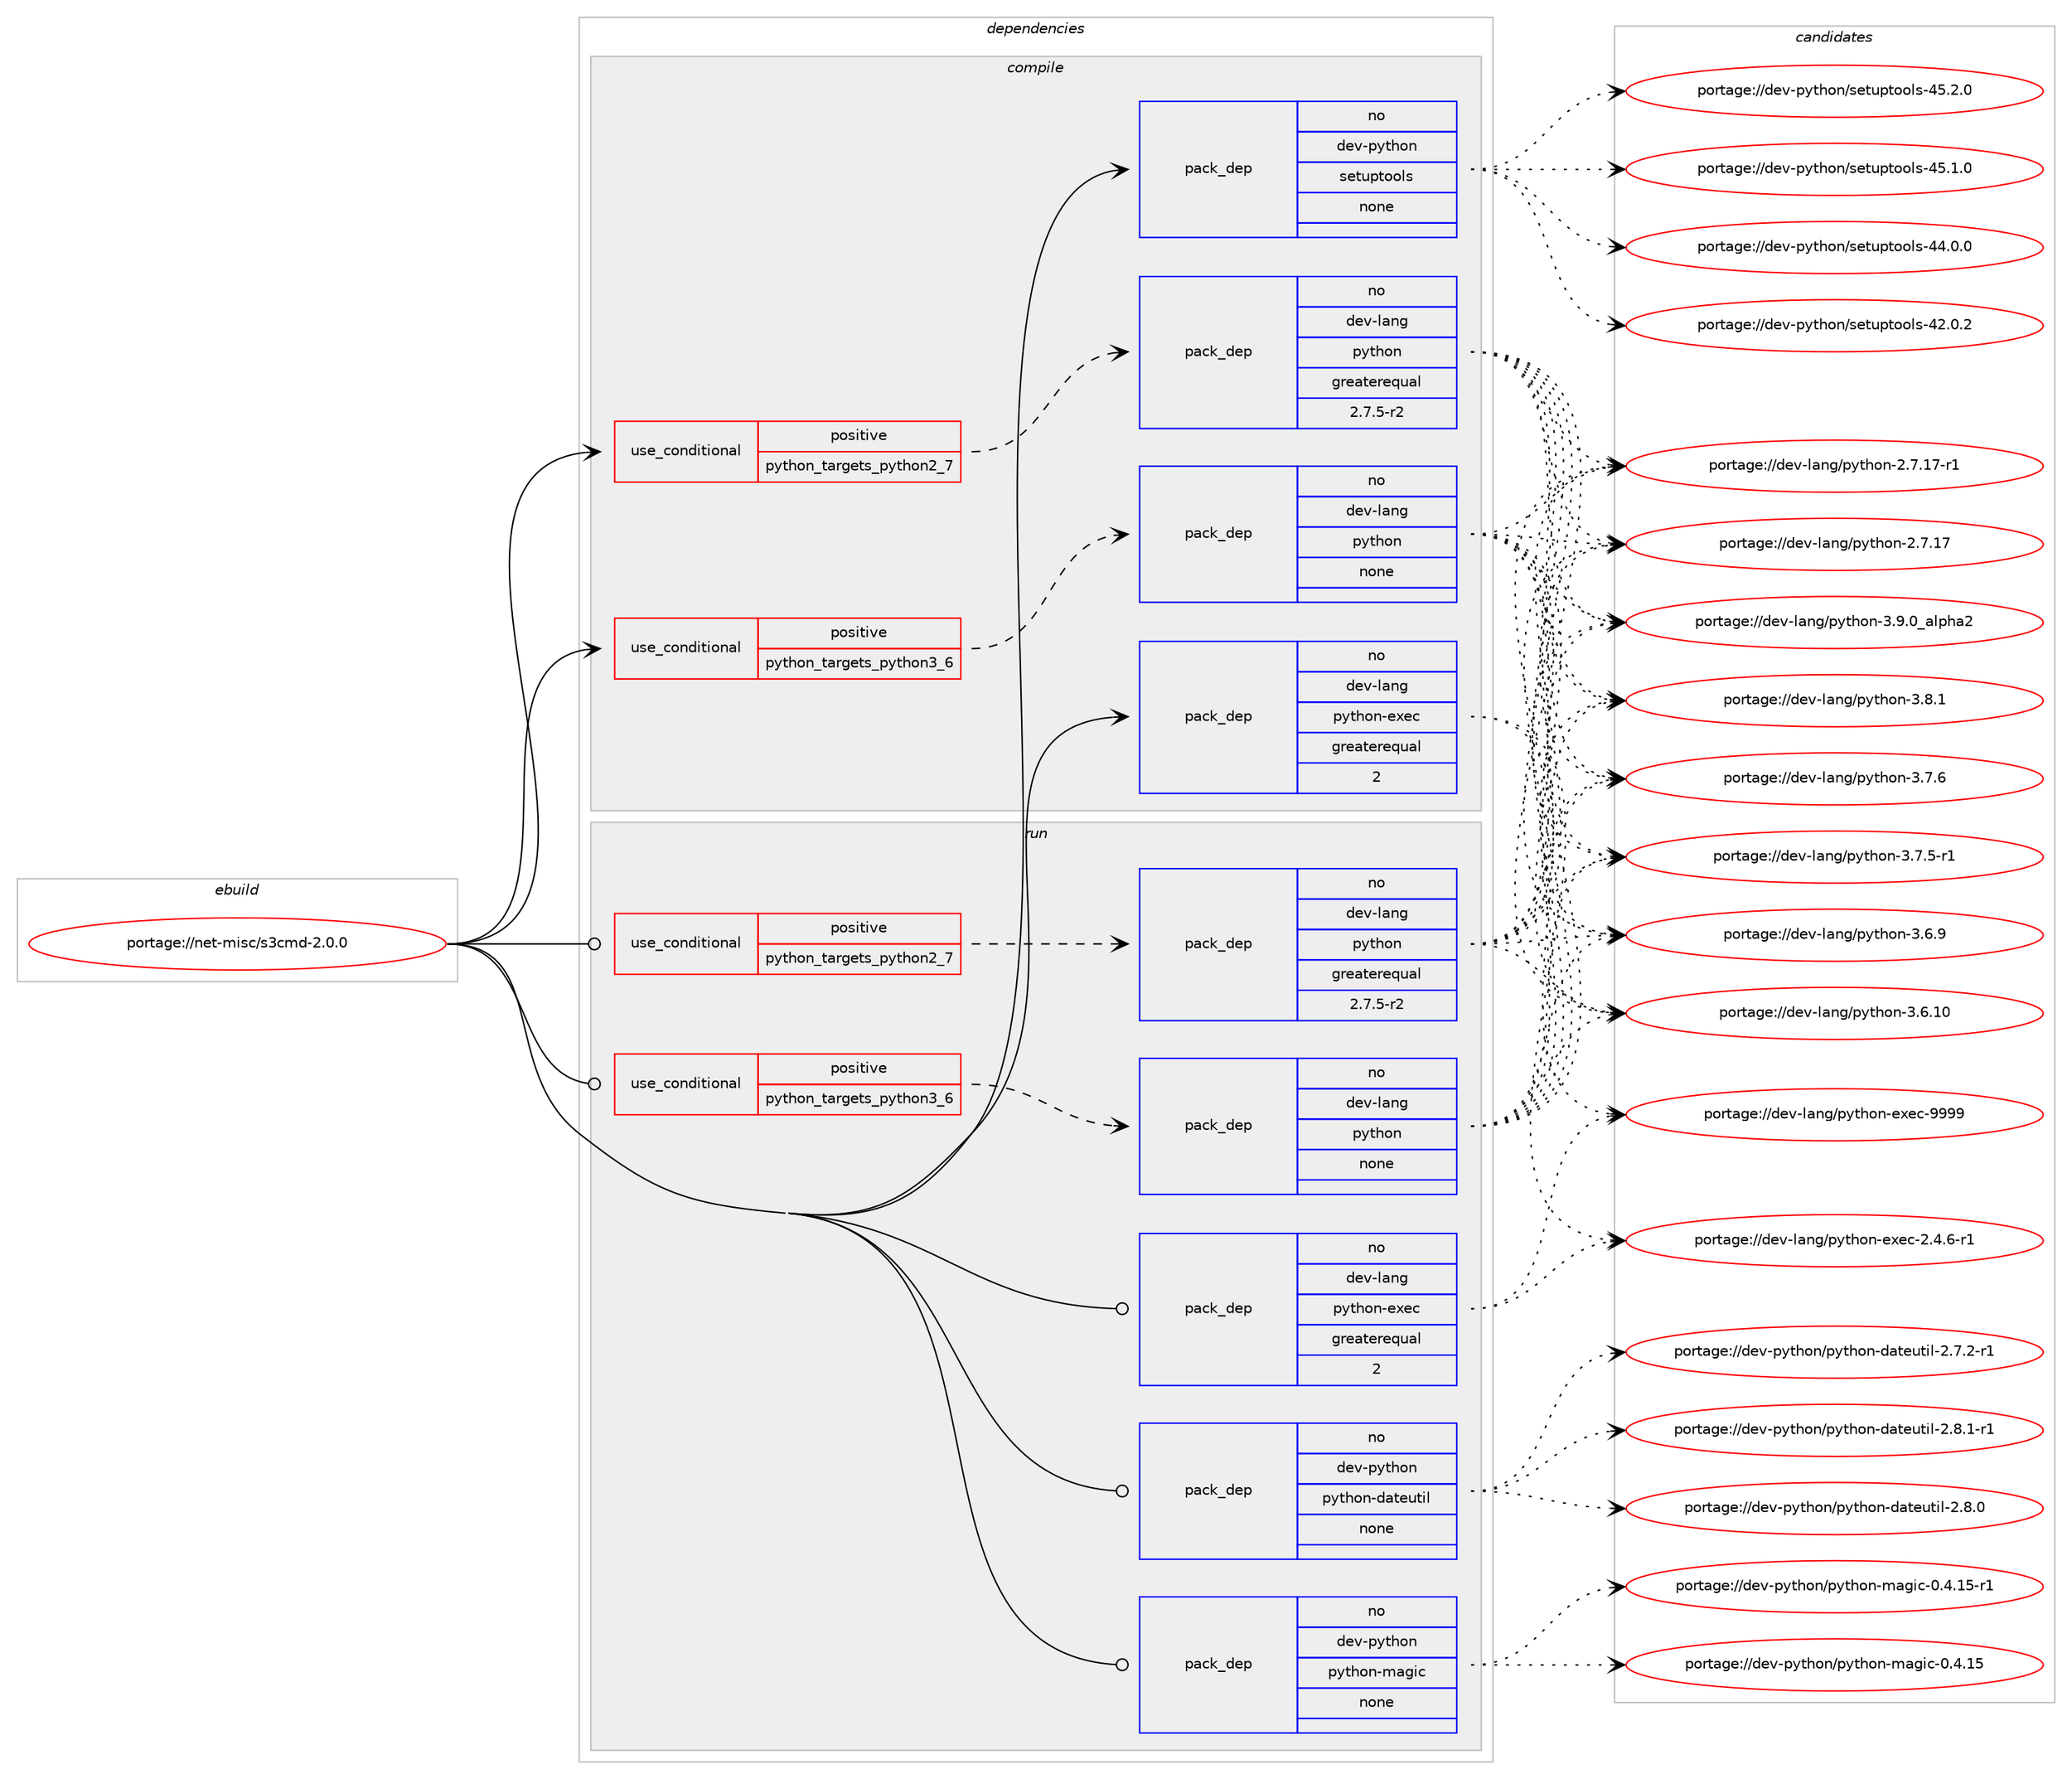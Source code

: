 digraph prolog {

# *************
# Graph options
# *************

newrank=true;
concentrate=true;
compound=true;
graph [rankdir=LR,fontname=Helvetica,fontsize=10,ranksep=1.5];#, ranksep=2.5, nodesep=0.2];
edge  [arrowhead=vee];
node  [fontname=Helvetica,fontsize=10];

# **********
# The ebuild
# **********

subgraph cluster_leftcol {
color=gray;
rank=same;
label=<<i>ebuild</i>>;
id [label="portage://net-misc/s3cmd-2.0.0", color=red, width=4, href="../net-misc/s3cmd-2.0.0.svg"];
}

# ****************
# The dependencies
# ****************

subgraph cluster_midcol {
color=gray;
label=<<i>dependencies</i>>;
subgraph cluster_compile {
fillcolor="#eeeeee";
style=filled;
label=<<i>compile</i>>;
subgraph cond24972 {
dependency121831 [label=<<TABLE BORDER="0" CELLBORDER="1" CELLSPACING="0" CELLPADDING="4"><TR><TD ROWSPAN="3" CELLPADDING="10">use_conditional</TD></TR><TR><TD>positive</TD></TR><TR><TD>python_targets_python2_7</TD></TR></TABLE>>, shape=none, color=red];
subgraph pack94840 {
dependency121832 [label=<<TABLE BORDER="0" CELLBORDER="1" CELLSPACING="0" CELLPADDING="4" WIDTH="220"><TR><TD ROWSPAN="6" CELLPADDING="30">pack_dep</TD></TR><TR><TD WIDTH="110">no</TD></TR><TR><TD>dev-lang</TD></TR><TR><TD>python</TD></TR><TR><TD>greaterequal</TD></TR><TR><TD>2.7.5-r2</TD></TR></TABLE>>, shape=none, color=blue];
}
dependency121831:e -> dependency121832:w [weight=20,style="dashed",arrowhead="vee"];
}
id:e -> dependency121831:w [weight=20,style="solid",arrowhead="vee"];
subgraph cond24973 {
dependency121833 [label=<<TABLE BORDER="0" CELLBORDER="1" CELLSPACING="0" CELLPADDING="4"><TR><TD ROWSPAN="3" CELLPADDING="10">use_conditional</TD></TR><TR><TD>positive</TD></TR><TR><TD>python_targets_python3_6</TD></TR></TABLE>>, shape=none, color=red];
subgraph pack94841 {
dependency121834 [label=<<TABLE BORDER="0" CELLBORDER="1" CELLSPACING="0" CELLPADDING="4" WIDTH="220"><TR><TD ROWSPAN="6" CELLPADDING="30">pack_dep</TD></TR><TR><TD WIDTH="110">no</TD></TR><TR><TD>dev-lang</TD></TR><TR><TD>python</TD></TR><TR><TD>none</TD></TR><TR><TD></TD></TR></TABLE>>, shape=none, color=blue];
}
dependency121833:e -> dependency121834:w [weight=20,style="dashed",arrowhead="vee"];
}
id:e -> dependency121833:w [weight=20,style="solid",arrowhead="vee"];
subgraph pack94842 {
dependency121835 [label=<<TABLE BORDER="0" CELLBORDER="1" CELLSPACING="0" CELLPADDING="4" WIDTH="220"><TR><TD ROWSPAN="6" CELLPADDING="30">pack_dep</TD></TR><TR><TD WIDTH="110">no</TD></TR><TR><TD>dev-lang</TD></TR><TR><TD>python-exec</TD></TR><TR><TD>greaterequal</TD></TR><TR><TD>2</TD></TR></TABLE>>, shape=none, color=blue];
}
id:e -> dependency121835:w [weight=20,style="solid",arrowhead="vee"];
subgraph pack94843 {
dependency121836 [label=<<TABLE BORDER="0" CELLBORDER="1" CELLSPACING="0" CELLPADDING="4" WIDTH="220"><TR><TD ROWSPAN="6" CELLPADDING="30">pack_dep</TD></TR><TR><TD WIDTH="110">no</TD></TR><TR><TD>dev-python</TD></TR><TR><TD>setuptools</TD></TR><TR><TD>none</TD></TR><TR><TD></TD></TR></TABLE>>, shape=none, color=blue];
}
id:e -> dependency121836:w [weight=20,style="solid",arrowhead="vee"];
}
subgraph cluster_compileandrun {
fillcolor="#eeeeee";
style=filled;
label=<<i>compile and run</i>>;
}
subgraph cluster_run {
fillcolor="#eeeeee";
style=filled;
label=<<i>run</i>>;
subgraph cond24974 {
dependency121837 [label=<<TABLE BORDER="0" CELLBORDER="1" CELLSPACING="0" CELLPADDING="4"><TR><TD ROWSPAN="3" CELLPADDING="10">use_conditional</TD></TR><TR><TD>positive</TD></TR><TR><TD>python_targets_python2_7</TD></TR></TABLE>>, shape=none, color=red];
subgraph pack94844 {
dependency121838 [label=<<TABLE BORDER="0" CELLBORDER="1" CELLSPACING="0" CELLPADDING="4" WIDTH="220"><TR><TD ROWSPAN="6" CELLPADDING="30">pack_dep</TD></TR><TR><TD WIDTH="110">no</TD></TR><TR><TD>dev-lang</TD></TR><TR><TD>python</TD></TR><TR><TD>greaterequal</TD></TR><TR><TD>2.7.5-r2</TD></TR></TABLE>>, shape=none, color=blue];
}
dependency121837:e -> dependency121838:w [weight=20,style="dashed",arrowhead="vee"];
}
id:e -> dependency121837:w [weight=20,style="solid",arrowhead="odot"];
subgraph cond24975 {
dependency121839 [label=<<TABLE BORDER="0" CELLBORDER="1" CELLSPACING="0" CELLPADDING="4"><TR><TD ROWSPAN="3" CELLPADDING="10">use_conditional</TD></TR><TR><TD>positive</TD></TR><TR><TD>python_targets_python3_6</TD></TR></TABLE>>, shape=none, color=red];
subgraph pack94845 {
dependency121840 [label=<<TABLE BORDER="0" CELLBORDER="1" CELLSPACING="0" CELLPADDING="4" WIDTH="220"><TR><TD ROWSPAN="6" CELLPADDING="30">pack_dep</TD></TR><TR><TD WIDTH="110">no</TD></TR><TR><TD>dev-lang</TD></TR><TR><TD>python</TD></TR><TR><TD>none</TD></TR><TR><TD></TD></TR></TABLE>>, shape=none, color=blue];
}
dependency121839:e -> dependency121840:w [weight=20,style="dashed",arrowhead="vee"];
}
id:e -> dependency121839:w [weight=20,style="solid",arrowhead="odot"];
subgraph pack94846 {
dependency121841 [label=<<TABLE BORDER="0" CELLBORDER="1" CELLSPACING="0" CELLPADDING="4" WIDTH="220"><TR><TD ROWSPAN="6" CELLPADDING="30">pack_dep</TD></TR><TR><TD WIDTH="110">no</TD></TR><TR><TD>dev-lang</TD></TR><TR><TD>python-exec</TD></TR><TR><TD>greaterequal</TD></TR><TR><TD>2</TD></TR></TABLE>>, shape=none, color=blue];
}
id:e -> dependency121841:w [weight=20,style="solid",arrowhead="odot"];
subgraph pack94847 {
dependency121842 [label=<<TABLE BORDER="0" CELLBORDER="1" CELLSPACING="0" CELLPADDING="4" WIDTH="220"><TR><TD ROWSPAN="6" CELLPADDING="30">pack_dep</TD></TR><TR><TD WIDTH="110">no</TD></TR><TR><TD>dev-python</TD></TR><TR><TD>python-dateutil</TD></TR><TR><TD>none</TD></TR><TR><TD></TD></TR></TABLE>>, shape=none, color=blue];
}
id:e -> dependency121842:w [weight=20,style="solid",arrowhead="odot"];
subgraph pack94848 {
dependency121843 [label=<<TABLE BORDER="0" CELLBORDER="1" CELLSPACING="0" CELLPADDING="4" WIDTH="220"><TR><TD ROWSPAN="6" CELLPADDING="30">pack_dep</TD></TR><TR><TD WIDTH="110">no</TD></TR><TR><TD>dev-python</TD></TR><TR><TD>python-magic</TD></TR><TR><TD>none</TD></TR><TR><TD></TD></TR></TABLE>>, shape=none, color=blue];
}
id:e -> dependency121843:w [weight=20,style="solid",arrowhead="odot"];
}
}

# **************
# The candidates
# **************

subgraph cluster_choices {
rank=same;
color=gray;
label=<<i>candidates</i>>;

subgraph choice94840 {
color=black;
nodesep=1;
choice10010111845108971101034711212111610411111045514657464895971081121049750 [label="portage://dev-lang/python-3.9.0_alpha2", color=red, width=4,href="../dev-lang/python-3.9.0_alpha2.svg"];
choice100101118451089711010347112121116104111110455146564649 [label="portage://dev-lang/python-3.8.1", color=red, width=4,href="../dev-lang/python-3.8.1.svg"];
choice100101118451089711010347112121116104111110455146554654 [label="portage://dev-lang/python-3.7.6", color=red, width=4,href="../dev-lang/python-3.7.6.svg"];
choice1001011184510897110103471121211161041111104551465546534511449 [label="portage://dev-lang/python-3.7.5-r1", color=red, width=4,href="../dev-lang/python-3.7.5-r1.svg"];
choice100101118451089711010347112121116104111110455146544657 [label="portage://dev-lang/python-3.6.9", color=red, width=4,href="../dev-lang/python-3.6.9.svg"];
choice10010111845108971101034711212111610411111045514654464948 [label="portage://dev-lang/python-3.6.10", color=red, width=4,href="../dev-lang/python-3.6.10.svg"];
choice100101118451089711010347112121116104111110455046554649554511449 [label="portage://dev-lang/python-2.7.17-r1", color=red, width=4,href="../dev-lang/python-2.7.17-r1.svg"];
choice10010111845108971101034711212111610411111045504655464955 [label="portage://dev-lang/python-2.7.17", color=red, width=4,href="../dev-lang/python-2.7.17.svg"];
dependency121832:e -> choice10010111845108971101034711212111610411111045514657464895971081121049750:w [style=dotted,weight="100"];
dependency121832:e -> choice100101118451089711010347112121116104111110455146564649:w [style=dotted,weight="100"];
dependency121832:e -> choice100101118451089711010347112121116104111110455146554654:w [style=dotted,weight="100"];
dependency121832:e -> choice1001011184510897110103471121211161041111104551465546534511449:w [style=dotted,weight="100"];
dependency121832:e -> choice100101118451089711010347112121116104111110455146544657:w [style=dotted,weight="100"];
dependency121832:e -> choice10010111845108971101034711212111610411111045514654464948:w [style=dotted,weight="100"];
dependency121832:e -> choice100101118451089711010347112121116104111110455046554649554511449:w [style=dotted,weight="100"];
dependency121832:e -> choice10010111845108971101034711212111610411111045504655464955:w [style=dotted,weight="100"];
}
subgraph choice94841 {
color=black;
nodesep=1;
choice10010111845108971101034711212111610411111045514657464895971081121049750 [label="portage://dev-lang/python-3.9.0_alpha2", color=red, width=4,href="../dev-lang/python-3.9.0_alpha2.svg"];
choice100101118451089711010347112121116104111110455146564649 [label="portage://dev-lang/python-3.8.1", color=red, width=4,href="../dev-lang/python-3.8.1.svg"];
choice100101118451089711010347112121116104111110455146554654 [label="portage://dev-lang/python-3.7.6", color=red, width=4,href="../dev-lang/python-3.7.6.svg"];
choice1001011184510897110103471121211161041111104551465546534511449 [label="portage://dev-lang/python-3.7.5-r1", color=red, width=4,href="../dev-lang/python-3.7.5-r1.svg"];
choice100101118451089711010347112121116104111110455146544657 [label="portage://dev-lang/python-3.6.9", color=red, width=4,href="../dev-lang/python-3.6.9.svg"];
choice10010111845108971101034711212111610411111045514654464948 [label="portage://dev-lang/python-3.6.10", color=red, width=4,href="../dev-lang/python-3.6.10.svg"];
choice100101118451089711010347112121116104111110455046554649554511449 [label="portage://dev-lang/python-2.7.17-r1", color=red, width=4,href="../dev-lang/python-2.7.17-r1.svg"];
choice10010111845108971101034711212111610411111045504655464955 [label="portage://dev-lang/python-2.7.17", color=red, width=4,href="../dev-lang/python-2.7.17.svg"];
dependency121834:e -> choice10010111845108971101034711212111610411111045514657464895971081121049750:w [style=dotted,weight="100"];
dependency121834:e -> choice100101118451089711010347112121116104111110455146564649:w [style=dotted,weight="100"];
dependency121834:e -> choice100101118451089711010347112121116104111110455146554654:w [style=dotted,weight="100"];
dependency121834:e -> choice1001011184510897110103471121211161041111104551465546534511449:w [style=dotted,weight="100"];
dependency121834:e -> choice100101118451089711010347112121116104111110455146544657:w [style=dotted,weight="100"];
dependency121834:e -> choice10010111845108971101034711212111610411111045514654464948:w [style=dotted,weight="100"];
dependency121834:e -> choice100101118451089711010347112121116104111110455046554649554511449:w [style=dotted,weight="100"];
dependency121834:e -> choice10010111845108971101034711212111610411111045504655464955:w [style=dotted,weight="100"];
}
subgraph choice94842 {
color=black;
nodesep=1;
choice10010111845108971101034711212111610411111045101120101994557575757 [label="portage://dev-lang/python-exec-9999", color=red, width=4,href="../dev-lang/python-exec-9999.svg"];
choice10010111845108971101034711212111610411111045101120101994550465246544511449 [label="portage://dev-lang/python-exec-2.4.6-r1", color=red, width=4,href="../dev-lang/python-exec-2.4.6-r1.svg"];
dependency121835:e -> choice10010111845108971101034711212111610411111045101120101994557575757:w [style=dotted,weight="100"];
dependency121835:e -> choice10010111845108971101034711212111610411111045101120101994550465246544511449:w [style=dotted,weight="100"];
}
subgraph choice94843 {
color=black;
nodesep=1;
choice100101118451121211161041111104711510111611711211611111110811545525346504648 [label="portage://dev-python/setuptools-45.2.0", color=red, width=4,href="../dev-python/setuptools-45.2.0.svg"];
choice100101118451121211161041111104711510111611711211611111110811545525346494648 [label="portage://dev-python/setuptools-45.1.0", color=red, width=4,href="../dev-python/setuptools-45.1.0.svg"];
choice100101118451121211161041111104711510111611711211611111110811545525246484648 [label="portage://dev-python/setuptools-44.0.0", color=red, width=4,href="../dev-python/setuptools-44.0.0.svg"];
choice100101118451121211161041111104711510111611711211611111110811545525046484650 [label="portage://dev-python/setuptools-42.0.2", color=red, width=4,href="../dev-python/setuptools-42.0.2.svg"];
dependency121836:e -> choice100101118451121211161041111104711510111611711211611111110811545525346504648:w [style=dotted,weight="100"];
dependency121836:e -> choice100101118451121211161041111104711510111611711211611111110811545525346494648:w [style=dotted,weight="100"];
dependency121836:e -> choice100101118451121211161041111104711510111611711211611111110811545525246484648:w [style=dotted,weight="100"];
dependency121836:e -> choice100101118451121211161041111104711510111611711211611111110811545525046484650:w [style=dotted,weight="100"];
}
subgraph choice94844 {
color=black;
nodesep=1;
choice10010111845108971101034711212111610411111045514657464895971081121049750 [label="portage://dev-lang/python-3.9.0_alpha2", color=red, width=4,href="../dev-lang/python-3.9.0_alpha2.svg"];
choice100101118451089711010347112121116104111110455146564649 [label="portage://dev-lang/python-3.8.1", color=red, width=4,href="../dev-lang/python-3.8.1.svg"];
choice100101118451089711010347112121116104111110455146554654 [label="portage://dev-lang/python-3.7.6", color=red, width=4,href="../dev-lang/python-3.7.6.svg"];
choice1001011184510897110103471121211161041111104551465546534511449 [label="portage://dev-lang/python-3.7.5-r1", color=red, width=4,href="../dev-lang/python-3.7.5-r1.svg"];
choice100101118451089711010347112121116104111110455146544657 [label="portage://dev-lang/python-3.6.9", color=red, width=4,href="../dev-lang/python-3.6.9.svg"];
choice10010111845108971101034711212111610411111045514654464948 [label="portage://dev-lang/python-3.6.10", color=red, width=4,href="../dev-lang/python-3.6.10.svg"];
choice100101118451089711010347112121116104111110455046554649554511449 [label="portage://dev-lang/python-2.7.17-r1", color=red, width=4,href="../dev-lang/python-2.7.17-r1.svg"];
choice10010111845108971101034711212111610411111045504655464955 [label="portage://dev-lang/python-2.7.17", color=red, width=4,href="../dev-lang/python-2.7.17.svg"];
dependency121838:e -> choice10010111845108971101034711212111610411111045514657464895971081121049750:w [style=dotted,weight="100"];
dependency121838:e -> choice100101118451089711010347112121116104111110455146564649:w [style=dotted,weight="100"];
dependency121838:e -> choice100101118451089711010347112121116104111110455146554654:w [style=dotted,weight="100"];
dependency121838:e -> choice1001011184510897110103471121211161041111104551465546534511449:w [style=dotted,weight="100"];
dependency121838:e -> choice100101118451089711010347112121116104111110455146544657:w [style=dotted,weight="100"];
dependency121838:e -> choice10010111845108971101034711212111610411111045514654464948:w [style=dotted,weight="100"];
dependency121838:e -> choice100101118451089711010347112121116104111110455046554649554511449:w [style=dotted,weight="100"];
dependency121838:e -> choice10010111845108971101034711212111610411111045504655464955:w [style=dotted,weight="100"];
}
subgraph choice94845 {
color=black;
nodesep=1;
choice10010111845108971101034711212111610411111045514657464895971081121049750 [label="portage://dev-lang/python-3.9.0_alpha2", color=red, width=4,href="../dev-lang/python-3.9.0_alpha2.svg"];
choice100101118451089711010347112121116104111110455146564649 [label="portage://dev-lang/python-3.8.1", color=red, width=4,href="../dev-lang/python-3.8.1.svg"];
choice100101118451089711010347112121116104111110455146554654 [label="portage://dev-lang/python-3.7.6", color=red, width=4,href="../dev-lang/python-3.7.6.svg"];
choice1001011184510897110103471121211161041111104551465546534511449 [label="portage://dev-lang/python-3.7.5-r1", color=red, width=4,href="../dev-lang/python-3.7.5-r1.svg"];
choice100101118451089711010347112121116104111110455146544657 [label="portage://dev-lang/python-3.6.9", color=red, width=4,href="../dev-lang/python-3.6.9.svg"];
choice10010111845108971101034711212111610411111045514654464948 [label="portage://dev-lang/python-3.6.10", color=red, width=4,href="../dev-lang/python-3.6.10.svg"];
choice100101118451089711010347112121116104111110455046554649554511449 [label="portage://dev-lang/python-2.7.17-r1", color=red, width=4,href="../dev-lang/python-2.7.17-r1.svg"];
choice10010111845108971101034711212111610411111045504655464955 [label="portage://dev-lang/python-2.7.17", color=red, width=4,href="../dev-lang/python-2.7.17.svg"];
dependency121840:e -> choice10010111845108971101034711212111610411111045514657464895971081121049750:w [style=dotted,weight="100"];
dependency121840:e -> choice100101118451089711010347112121116104111110455146564649:w [style=dotted,weight="100"];
dependency121840:e -> choice100101118451089711010347112121116104111110455146554654:w [style=dotted,weight="100"];
dependency121840:e -> choice1001011184510897110103471121211161041111104551465546534511449:w [style=dotted,weight="100"];
dependency121840:e -> choice100101118451089711010347112121116104111110455146544657:w [style=dotted,weight="100"];
dependency121840:e -> choice10010111845108971101034711212111610411111045514654464948:w [style=dotted,weight="100"];
dependency121840:e -> choice100101118451089711010347112121116104111110455046554649554511449:w [style=dotted,weight="100"];
dependency121840:e -> choice10010111845108971101034711212111610411111045504655464955:w [style=dotted,weight="100"];
}
subgraph choice94846 {
color=black;
nodesep=1;
choice10010111845108971101034711212111610411111045101120101994557575757 [label="portage://dev-lang/python-exec-9999", color=red, width=4,href="../dev-lang/python-exec-9999.svg"];
choice10010111845108971101034711212111610411111045101120101994550465246544511449 [label="portage://dev-lang/python-exec-2.4.6-r1", color=red, width=4,href="../dev-lang/python-exec-2.4.6-r1.svg"];
dependency121841:e -> choice10010111845108971101034711212111610411111045101120101994557575757:w [style=dotted,weight="100"];
dependency121841:e -> choice10010111845108971101034711212111610411111045101120101994550465246544511449:w [style=dotted,weight="100"];
}
subgraph choice94847 {
color=black;
nodesep=1;
choice100101118451121211161041111104711212111610411111045100971161011171161051084550465646494511449 [label="portage://dev-python/python-dateutil-2.8.1-r1", color=red, width=4,href="../dev-python/python-dateutil-2.8.1-r1.svg"];
choice10010111845112121116104111110471121211161041111104510097116101117116105108455046564648 [label="portage://dev-python/python-dateutil-2.8.0", color=red, width=4,href="../dev-python/python-dateutil-2.8.0.svg"];
choice100101118451121211161041111104711212111610411111045100971161011171161051084550465546504511449 [label="portage://dev-python/python-dateutil-2.7.2-r1", color=red, width=4,href="../dev-python/python-dateutil-2.7.2-r1.svg"];
dependency121842:e -> choice100101118451121211161041111104711212111610411111045100971161011171161051084550465646494511449:w [style=dotted,weight="100"];
dependency121842:e -> choice10010111845112121116104111110471121211161041111104510097116101117116105108455046564648:w [style=dotted,weight="100"];
dependency121842:e -> choice100101118451121211161041111104711212111610411111045100971161011171161051084550465546504511449:w [style=dotted,weight="100"];
}
subgraph choice94848 {
color=black;
nodesep=1;
choice1001011184511212111610411111047112121116104111110451099710310599454846524649534511449 [label="portage://dev-python/python-magic-0.4.15-r1", color=red, width=4,href="../dev-python/python-magic-0.4.15-r1.svg"];
choice100101118451121211161041111104711212111610411111045109971031059945484652464953 [label="portage://dev-python/python-magic-0.4.15", color=red, width=4,href="../dev-python/python-magic-0.4.15.svg"];
dependency121843:e -> choice1001011184511212111610411111047112121116104111110451099710310599454846524649534511449:w [style=dotted,weight="100"];
dependency121843:e -> choice100101118451121211161041111104711212111610411111045109971031059945484652464953:w [style=dotted,weight="100"];
}
}

}
